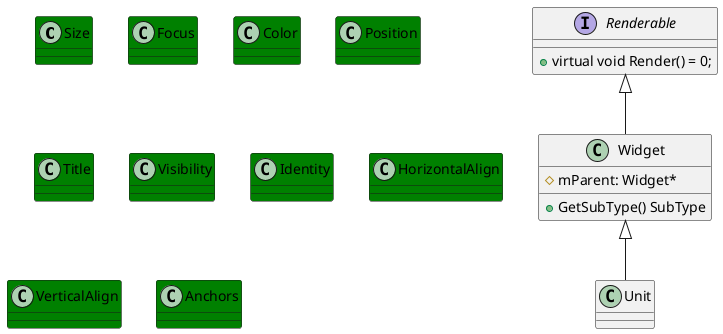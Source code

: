@startuml ImGuiWidgets

class Size #green
class Focus #green
class Color #green
class Position #green
class Title #green
class Visibility #green
class Identity #green
class HorizontalAlign #green
class VerticalAlign #green
class Anchors #green


interface Renderable
{
    +virtual void Render() = 0;
}

class Widget
{
    #mParent: Widget*
    +GetSubType() SubType
}

Renderable <|-- Widget

Widget <|-- Unit

@enduml